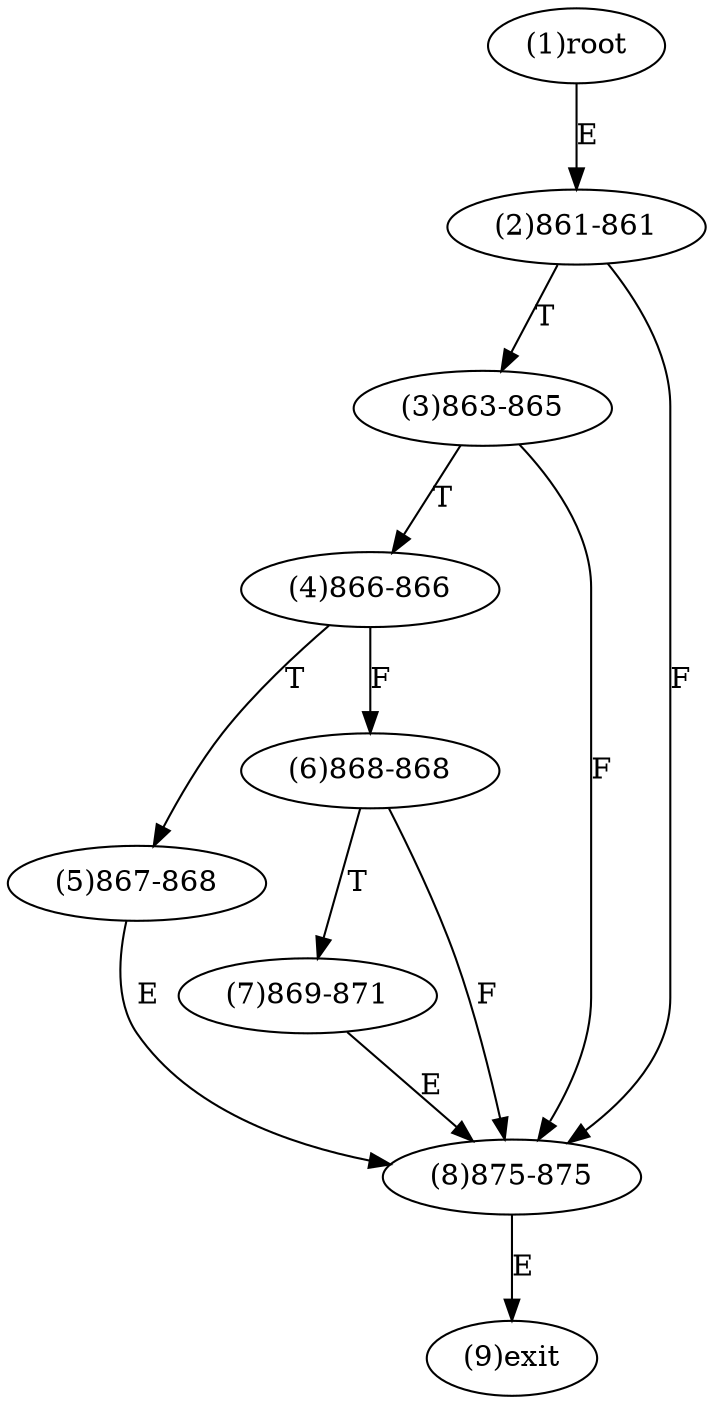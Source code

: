 digraph "" { 
1[ label="(1)root"];
2[ label="(2)861-861"];
3[ label="(3)863-865"];
4[ label="(4)866-866"];
5[ label="(5)867-868"];
6[ label="(6)868-868"];
7[ label="(7)869-871"];
8[ label="(8)875-875"];
9[ label="(9)exit"];
1->2[ label="E"];
2->8[ label="F"];
2->3[ label="T"];
3->8[ label="F"];
3->4[ label="T"];
4->6[ label="F"];
4->5[ label="T"];
5->8[ label="E"];
6->8[ label="F"];
6->7[ label="T"];
7->8[ label="E"];
8->9[ label="E"];
}